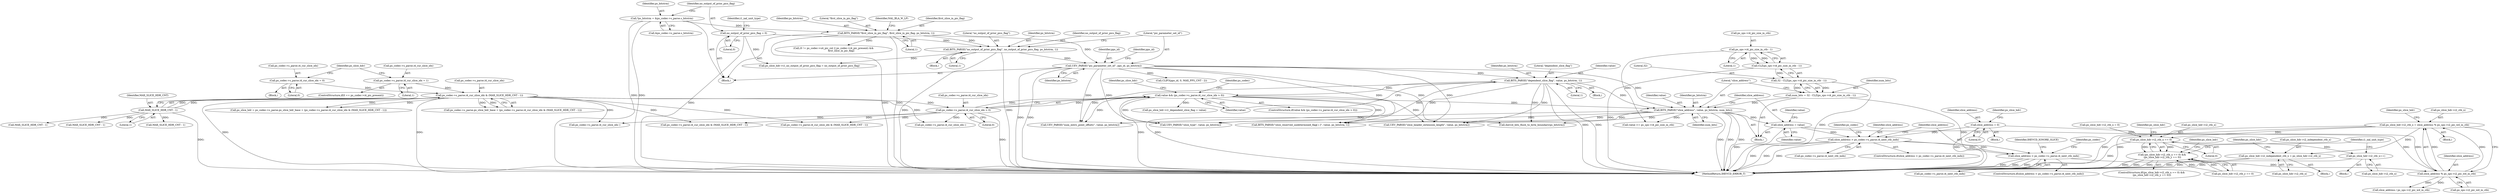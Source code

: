 digraph "0_Android_a1424724a00d62ac5efa0e27953eed66850d662f@pointer" {
"1002426" [label="(Call,ps_slice_hdr->i2_ctb_x = slice_address % ps_sps->i2_pic_wd_in_ctb)"];
"1002430" [label="(Call,slice_address % ps_sps->i2_pic_wd_in_ctb)"];
"1001741" [label="(Call,slice_address < ps_codec->s_parse.i4_next_ctb_indx)"];
"1001694" [label="(Call,slice_address > ps_codec->s_parse.i4_next_ctb_indx)"];
"1000533" [label="(Call,slice_address = value)"];
"1000528" [label="(Call,BITS_PARSE(\"slice_address\", value, ps_bitstrm, num_bits))"];
"1000428" [label="(Call,value && (ps_codec->s_parse.i4_cur_slice_idx > 0))"];
"1000422" [label="(Call,BITS_PARSE(\"dependent_slice_flag\", value, ps_bitstrm, 1))"];
"1000209" [label="(Call,UEV_PARSE(\"pic_parameter_set_id\", pps_id, ps_bitstrm))"];
"1000204" [label="(Call,BITS_PARSE(\"no_output_of_prior_pics_flag\", no_output_of_prior_pics_flag, ps_bitstrm, 1))"];
"1000159" [label="(Call,no_output_of_prior_pics_flag = 0)"];
"1000190" [label="(Call,BITS_PARSE(\"first_slice_in_pic_flag\", first_slice_in_pic_flag, ps_bitstrm, 1))"];
"1000147" [label="(Call,*ps_bitstrm = &ps_codec->s_parse.s_bitstrm)"];
"1000430" [label="(Call,ps_codec->s_parse.i4_cur_slice_idx > 0)"];
"1000405" [label="(Call,ps_codec->s_parse.i4_cur_slice_idx & (MAX_SLICE_HDR_CNT - 1))"];
"1000375" [label="(Call,ps_codec->s_parse.i4_cur_slice_idx = 0)"];
"1000390" [label="(Call,ps_codec->s_parse.i4_cur_slice_idx = 1)"];
"1000411" [label="(Call,MAX_SLICE_HDR_CNT - 1)"];
"1000518" [label="(Call,num_bits = 32 - CLZ(ps_sps->i4_pic_size_in_ctb - 1))"];
"1000520" [label="(Call,32 - CLZ(ps_sps->i4_pic_size_in_ctb - 1))"];
"1000522" [label="(Call,CLZ(ps_sps->i4_pic_size_in_ctb - 1))"];
"1000523" [label="(Call,ps_sps->i4_pic_size_in_ctb - 1)"];
"1000546" [label="(Call,slice_address = 0)"];
"1002450" [label="(Call,ps_slice_hdr->i2_independent_ctb_x = ps_slice_hdr->i2_ctb_x)"];
"1002554" [label="(Call,ps_slice_hdr->i2_ctb_x == 0)"];
"1002553" [label="(Call,(ps_slice_hdr->i2_ctb_x == 0) &&\n (ps_slice_hdr->i2_ctb_y == 0))"];
"1002565" [label="(Call,ps_slice_hdr->i2_ctb_x++)"];
"1000533" [label="(Call,slice_address = value)"];
"1001743" [label="(Call,ps_codec->s_parse.i4_next_ctb_indx)"];
"1000192" [label="(Identifier,first_slice_in_pic_flag)"];
"1002430" [label="(Call,slice_address % ps_sps->i2_pic_wd_in_ctb)"];
"1000194" [label="(Literal,1)"];
"1000412" [label="(Identifier,MAX_SLICE_HDR_CNT)"];
"1000546" [label="(Call,slice_address = 0)"];
"1000381" [label="(Literal,0)"];
"1001742" [label="(Identifier,slice_address)"];
"1000406" [label="(Call,ps_codec->s_parse.i4_cur_slice_idx)"];
"1000436" [label="(Literal,0)"];
"1002559" [label="(Call,ps_slice_hdr->i2_ctb_y == 0)"];
"1002437" [label="(Identifier,ps_slice_hdr)"];
"1000413" [label="(Literal,1)"];
"1000208" [label="(Literal,1)"];
"1000530" [label="(Identifier,value)"];
"1002431" [label="(Identifier,slice_address)"];
"1000462" [label="(Identifier,ps_slice_hdr)"];
"1000161" [label="(Literal,0)"];
"1001771" [label="(Call,ps_codec->s_parse.i4_cur_slice_idx--)"];
"1000148" [label="(Identifier,ps_bitstrm)"];
"1002507" [label="(Call,ps_codec->s_parse.i4_cur_slice_idx & (MAX_SLICE_HDR_CNT - 1))"];
"1000391" [label="(Call,ps_codec->s_parse.i4_cur_slice_idx)"];
"1000430" [label="(Call,ps_codec->s_parse.i4_cur_slice_idx > 0)"];
"1000424" [label="(Identifier,value)"];
"1000397" [label="(Call,ps_slice_hdr = ps_codec->s_parse.ps_slice_hdr_base + (ps_codec->s_parse.i4_cur_slice_idx & (MAX_SLICE_HDR_CNT - 1)))"];
"1002016" [label="(Call,ihevcd_bits_flush_to_byte_boundary(ps_bitstrm))"];
"1001693" [label="(ControlStructure,if(slice_address > ps_codec->s_parse.i4_next_ctb_indx))"];
"1001740" [label="(ControlStructure,if(slice_address < ps_codec->s_parse.i4_next_ctb_indx))"];
"1000212" [label="(Identifier,ps_bitstrm)"];
"1000516" [label="(Block,)"];
"1000190" [label="(Call,BITS_PARSE(\"first_slice_in_pic_flag\", first_slice_in_pic_flag, ps_bitstrm, 1))"];
"1000384" [label="(ControlStructure,if(0 == ps_codec->i4_pic_present))"];
"1000440" [label="(Call,ps_codec->s_parse.i4_cur_slice_idx & (MAX_SLICE_HDR_CNT - 1))"];
"1001696" [label="(Call,ps_codec->s_parse.i4_next_ctb_indx)"];
"1002606" [label="(MethodReturn,IHEVCD_ERROR_T)"];
"1000427" [label="(ControlStructure,if(value && (ps_codec->s_parse.i4_cur_slice_idx > 0)))"];
"1000522" [label="(Call,CLZ(ps_sps->i4_pic_size_in_ctb - 1))"];
"1002567" [label="(Identifier,ps_slice_hdr)"];
"1001990" [label="(Call,UEV_PARSE(\"slice_header_extension_length\", value, ps_bitstrm))"];
"1000518" [label="(Call,num_bits = 32 - CLZ(ps_sps->i4_pic_size_in_ctb - 1))"];
"1000519" [label="(Identifier,num_bits)"];
"1001755" [label="(Identifier,ps_codec)"];
"1000446" [label="(Call,MAX_SLICE_HDR_CNT - 1)"];
"1000547" [label="(Identifier,slice_address)"];
"1000520" [label="(Call,32 - CLZ(ps_sps->i4_pic_size_in_ctb - 1))"];
"1001750" [label="(Identifier,IHEVCD_IGNORE_SLICE)"];
"1000375" [label="(Call,ps_codec->s_parse.i4_cur_slice_idx = 0)"];
"1000390" [label="(Call,ps_codec->s_parse.i4_cur_slice_idx = 1)"];
"1000587" [label="(Call,BITS_PARSE(\"slice_reserved_undetermined_flag[ i ]\", value, ps_bitstrm, 1))"];
"1000206" [label="(Identifier,no_output_of_prior_pics_flag)"];
"1000396" [label="(Literal,1)"];
"1000552" [label="(Identifier,ps_slice_hdr)"];
"1000460" [label="(Call,ps_slice_hdr->i1_dependent_slice_flag = value)"];
"1000545" [label="(Block,)"];
"1002466" [label="(Call,ps_slice_hdr->i2_ctb_x = 0)"];
"1002454" [label="(Call,ps_slice_hdr->i2_ctb_x)"];
"1002425" [label="(Block,)"];
"1000215" [label="(Call,CLIP3(pps_id, 0, MAX_PPS_CNT - 2))"];
"1000501" [label="(Call,ps_slice_hdr->i1_no_output_of_prior_pics_flag = no_output_of_prior_pics_flag)"];
"1000210" [label="(Literal,\"pic_parameter_set_id\")"];
"1002565" [label="(Call,ps_slice_hdr->i2_ctb_x++)"];
"1002439" [label="(Call,slice_address / ps_sps->i2_pic_wd_in_ctb)"];
"1002450" [label="(Call,ps_slice_hdr->i2_independent_ctb_x = ps_slice_hdr->i2_ctb_x)"];
"1000431" [label="(Call,ps_codec->s_parse.i4_cur_slice_idx)"];
"1000548" [label="(Literal,0)"];
"1000425" [label="(Identifier,ps_bitstrm)"];
"1000426" [label="(Literal,1)"];
"1000205" [label="(Literal,\"no_output_of_prior_pics_flag\")"];
"1000193" [label="(Identifier,ps_bitstrm)"];
"1002553" [label="(Call,(ps_slice_hdr->i2_ctb_x == 0) &&\n (ps_slice_hdr->i2_ctb_y == 0))"];
"1001741" [label="(Call,slice_address < ps_codec->s_parse.i4_next_ctb_indx)"];
"1002426" [label="(Call,ps_slice_hdr->i2_ctb_x = slice_address % ps_sps->i2_pic_wd_in_ctb)"];
"1000532" [label="(Identifier,num_bits)"];
"1000537" [label="(Call,value >= ps_sps->i4_pic_size_in_ctb)"];
"1000147" [label="(Call,*ps_bitstrm = &ps_codec->s_parse.s_bitstrm)"];
"1002459" [label="(Identifier,ps_slice_hdr)"];
"1002449" [label="(Block,)"];
"1000529" [label="(Literal,\"slice_address\")"];
"1000149" [label="(Call,&ps_codec->s_parse.s_bitstrm)"];
"1000429" [label="(Identifier,value)"];
"1002558" [label="(Literal,0)"];
"1000191" [label="(Literal,\"first_slice_in_pic_flag\")"];
"1000428" [label="(Call,value && (ps_codec->s_parse.i4_cur_slice_idx > 0))"];
"1000421" [label="(Block,)"];
"1000405" [label="(Call,ps_codec->s_parse.i4_cur_slice_idx & (MAX_SLICE_HDR_CNT - 1))"];
"1002573" [label="(Identifier,i1_nal_unit_type)"];
"1000538" [label="(Identifier,value)"];
"1000159" [label="(Call,no_output_of_prior_pics_flag = 0)"];
"1000523" [label="(Call,ps_sps->i4_pic_size_in_ctb - 1)"];
"1001704" [label="(Identifier,ps_codec)"];
"1000376" [label="(Call,ps_codec->s_parse.i4_cur_slice_idx)"];
"1000535" [label="(Identifier,value)"];
"1001883" [label="(Call,UEV_PARSE(\"num_entry_point_offsets\", value, ps_bitstrm))"];
"1000439" [label="(Identifier,ps_codec)"];
"1002451" [label="(Call,ps_slice_hdr->i2_independent_ctb_x)"];
"1000132" [label="(Block,)"];
"1001808" [label="(Call,MAX_SLICE_HDR_CNT - 1)"];
"1000592" [label="(Call,UEV_PARSE(\"slice_type\", value, ps_bitstrm))"];
"1000198" [label="(Identifier,NAL_BLA_W_LP)"];
"1000209" [label="(Call,UEV_PARSE(\"pic_parameter_set_id\", pps_id, ps_bitstrm))"];
"1002566" [label="(Call,ps_slice_hdr->i2_ctb_x)"];
"1002513" [label="(Call,MAX_SLICE_HDR_CNT - 1)"];
"1000422" [label="(Call,BITS_PARSE(\"dependent_slice_flag\", value, ps_bitstrm, 1))"];
"1000527" [label="(Literal,1)"];
"1000211" [label="(Identifier,pps_id)"];
"1000398" [label="(Identifier,ps_slice_hdr)"];
"1002561" [label="(Identifier,ps_slice_hdr)"];
"1002554" [label="(Call,ps_slice_hdr->i2_ctb_x == 0)"];
"1002564" [label="(Block,)"];
"1000531" [label="(Identifier,ps_bitstrm)"];
"1000411" [label="(Call,MAX_SLICE_HDR_CNT - 1)"];
"1000214" [label="(Identifier,pps_id)"];
"1001712" [label="(Call,ps_codec->s_parse.i4_cur_slice_idx--)"];
"1001695" [label="(Identifier,slice_address)"];
"1002555" [label="(Call,ps_slice_hdr->i2_ctb_x)"];
"1002432" [label="(Call,ps_sps->i2_pic_wd_in_ctb)"];
"1002552" [label="(ControlStructure,if((ps_slice_hdr->i2_ctb_x == 0) &&\n (ps_slice_hdr->i2_ctb_y == 0)))"];
"1001694" [label="(Call,slice_address > ps_codec->s_parse.i4_next_ctb_indx)"];
"1000284" [label="(Call,(0 != ps_codec->u4_pic_cnt || ps_codec->i4_pic_present) &&\n                    first_slice_in_pic_flag)"];
"1000521" [label="(Literal,32)"];
"1000399" [label="(Call,ps_codec->s_parse.ps_slice_hdr_base + (ps_codec->s_parse.i4_cur_slice_idx & (MAX_SLICE_HDR_CNT - 1)))"];
"1002427" [label="(Call,ps_slice_hdr->i2_ctb_x)"];
"1000524" [label="(Call,ps_sps->i4_pic_size_in_ctb)"];
"1000164" [label="(Identifier,i1_nal_unit_type)"];
"1000534" [label="(Identifier,slice_address)"];
"1000423" [label="(Literal,\"dependent_slice_flag\")"];
"1000207" [label="(Identifier,ps_bitstrm)"];
"1000203" [label="(Block,)"];
"1000528" [label="(Call,BITS_PARSE(\"slice_address\", value, ps_bitstrm, num_bits))"];
"1000204" [label="(Call,BITS_PARSE(\"no_output_of_prior_pics_flag\", no_output_of_prior_pics_flag, ps_bitstrm, 1))"];
"1000160" [label="(Identifier,no_output_of_prior_pics_flag)"];
"1000374" [label="(Block,)"];
"1002426" -> "1002425"  [label="AST: "];
"1002426" -> "1002430"  [label="CFG: "];
"1002427" -> "1002426"  [label="AST: "];
"1002430" -> "1002426"  [label="AST: "];
"1002437" -> "1002426"  [label="CFG: "];
"1002426" -> "1002606"  [label="DDG: "];
"1002426" -> "1002606"  [label="DDG: "];
"1002430" -> "1002426"  [label="DDG: "];
"1002430" -> "1002426"  [label="DDG: "];
"1002426" -> "1002450"  [label="DDG: "];
"1002426" -> "1002554"  [label="DDG: "];
"1002430" -> "1002432"  [label="CFG: "];
"1002431" -> "1002430"  [label="AST: "];
"1002432" -> "1002430"  [label="AST: "];
"1001741" -> "1002430"  [label="DDG: "];
"1000533" -> "1002430"  [label="DDG: "];
"1000546" -> "1002430"  [label="DDG: "];
"1002430" -> "1002439"  [label="DDG: "];
"1002430" -> "1002439"  [label="DDG: "];
"1001741" -> "1001740"  [label="AST: "];
"1001741" -> "1001743"  [label="CFG: "];
"1001742" -> "1001741"  [label="AST: "];
"1001743" -> "1001741"  [label="AST: "];
"1001750" -> "1001741"  [label="CFG: "];
"1001755" -> "1001741"  [label="CFG: "];
"1001741" -> "1002606"  [label="DDG: "];
"1001741" -> "1002606"  [label="DDG: "];
"1001741" -> "1002606"  [label="DDG: "];
"1001694" -> "1001741"  [label="DDG: "];
"1001694" -> "1001741"  [label="DDG: "];
"1001694" -> "1001693"  [label="AST: "];
"1001694" -> "1001696"  [label="CFG: "];
"1001695" -> "1001694"  [label="AST: "];
"1001696" -> "1001694"  [label="AST: "];
"1001704" -> "1001694"  [label="CFG: "];
"1001742" -> "1001694"  [label="CFG: "];
"1001694" -> "1002606"  [label="DDG: "];
"1001694" -> "1002606"  [label="DDG: "];
"1001694" -> "1002606"  [label="DDG: "];
"1000533" -> "1001694"  [label="DDG: "];
"1000546" -> "1001694"  [label="DDG: "];
"1000533" -> "1000516"  [label="AST: "];
"1000533" -> "1000535"  [label="CFG: "];
"1000534" -> "1000533"  [label="AST: "];
"1000535" -> "1000533"  [label="AST: "];
"1000538" -> "1000533"  [label="CFG: "];
"1000533" -> "1002606"  [label="DDG: "];
"1000528" -> "1000533"  [label="DDG: "];
"1000528" -> "1000516"  [label="AST: "];
"1000528" -> "1000532"  [label="CFG: "];
"1000529" -> "1000528"  [label="AST: "];
"1000530" -> "1000528"  [label="AST: "];
"1000531" -> "1000528"  [label="AST: "];
"1000532" -> "1000528"  [label="AST: "];
"1000534" -> "1000528"  [label="CFG: "];
"1000528" -> "1002606"  [label="DDG: "];
"1000528" -> "1002606"  [label="DDG: "];
"1000528" -> "1002606"  [label="DDG: "];
"1000428" -> "1000528"  [label="DDG: "];
"1000422" -> "1000528"  [label="DDG: "];
"1000209" -> "1000528"  [label="DDG: "];
"1000518" -> "1000528"  [label="DDG: "];
"1000528" -> "1000537"  [label="DDG: "];
"1000528" -> "1000587"  [label="DDG: "];
"1000528" -> "1000592"  [label="DDG: "];
"1000528" -> "1001883"  [label="DDG: "];
"1000528" -> "1001990"  [label="DDG: "];
"1000528" -> "1002016"  [label="DDG: "];
"1000428" -> "1000427"  [label="AST: "];
"1000428" -> "1000429"  [label="CFG: "];
"1000428" -> "1000430"  [label="CFG: "];
"1000429" -> "1000428"  [label="AST: "];
"1000430" -> "1000428"  [label="AST: "];
"1000439" -> "1000428"  [label="CFG: "];
"1000462" -> "1000428"  [label="CFG: "];
"1000428" -> "1002606"  [label="DDG: "];
"1000428" -> "1002606"  [label="DDG: "];
"1000422" -> "1000428"  [label="DDG: "];
"1000430" -> "1000428"  [label="DDG: "];
"1000430" -> "1000428"  [label="DDG: "];
"1000428" -> "1000460"  [label="DDG: "];
"1000428" -> "1000587"  [label="DDG: "];
"1000428" -> "1000592"  [label="DDG: "];
"1000428" -> "1001883"  [label="DDG: "];
"1000428" -> "1001990"  [label="DDG: "];
"1000422" -> "1000421"  [label="AST: "];
"1000422" -> "1000426"  [label="CFG: "];
"1000423" -> "1000422"  [label="AST: "];
"1000424" -> "1000422"  [label="AST: "];
"1000425" -> "1000422"  [label="AST: "];
"1000426" -> "1000422"  [label="AST: "];
"1000429" -> "1000422"  [label="CFG: "];
"1000422" -> "1002606"  [label="DDG: "];
"1000422" -> "1002606"  [label="DDG: "];
"1000209" -> "1000422"  [label="DDG: "];
"1000422" -> "1000587"  [label="DDG: "];
"1000422" -> "1000592"  [label="DDG: "];
"1000422" -> "1001883"  [label="DDG: "];
"1000422" -> "1001990"  [label="DDG: "];
"1000422" -> "1002016"  [label="DDG: "];
"1000209" -> "1000132"  [label="AST: "];
"1000209" -> "1000212"  [label="CFG: "];
"1000210" -> "1000209"  [label="AST: "];
"1000211" -> "1000209"  [label="AST: "];
"1000212" -> "1000209"  [label="AST: "];
"1000214" -> "1000209"  [label="CFG: "];
"1000209" -> "1002606"  [label="DDG: "];
"1000209" -> "1002606"  [label="DDG: "];
"1000204" -> "1000209"  [label="DDG: "];
"1000190" -> "1000209"  [label="DDG: "];
"1000209" -> "1000215"  [label="DDG: "];
"1000209" -> "1000587"  [label="DDG: "];
"1000209" -> "1000592"  [label="DDG: "];
"1000209" -> "1001883"  [label="DDG: "];
"1000209" -> "1001990"  [label="DDG: "];
"1000209" -> "1002016"  [label="DDG: "];
"1000204" -> "1000203"  [label="AST: "];
"1000204" -> "1000208"  [label="CFG: "];
"1000205" -> "1000204"  [label="AST: "];
"1000206" -> "1000204"  [label="AST: "];
"1000207" -> "1000204"  [label="AST: "];
"1000208" -> "1000204"  [label="AST: "];
"1000210" -> "1000204"  [label="CFG: "];
"1000204" -> "1002606"  [label="DDG: "];
"1000204" -> "1002606"  [label="DDG: "];
"1000159" -> "1000204"  [label="DDG: "];
"1000190" -> "1000204"  [label="DDG: "];
"1000204" -> "1000501"  [label="DDG: "];
"1000159" -> "1000132"  [label="AST: "];
"1000159" -> "1000161"  [label="CFG: "];
"1000160" -> "1000159"  [label="AST: "];
"1000161" -> "1000159"  [label="AST: "];
"1000164" -> "1000159"  [label="CFG: "];
"1000159" -> "1002606"  [label="DDG: "];
"1000159" -> "1000501"  [label="DDG: "];
"1000190" -> "1000132"  [label="AST: "];
"1000190" -> "1000194"  [label="CFG: "];
"1000191" -> "1000190"  [label="AST: "];
"1000192" -> "1000190"  [label="AST: "];
"1000193" -> "1000190"  [label="AST: "];
"1000194" -> "1000190"  [label="AST: "];
"1000198" -> "1000190"  [label="CFG: "];
"1000190" -> "1002606"  [label="DDG: "];
"1000190" -> "1002606"  [label="DDG: "];
"1000147" -> "1000190"  [label="DDG: "];
"1000190" -> "1000284"  [label="DDG: "];
"1000147" -> "1000132"  [label="AST: "];
"1000147" -> "1000149"  [label="CFG: "];
"1000148" -> "1000147"  [label="AST: "];
"1000149" -> "1000147"  [label="AST: "];
"1000160" -> "1000147"  [label="CFG: "];
"1000147" -> "1002606"  [label="DDG: "];
"1000147" -> "1002606"  [label="DDG: "];
"1000430" -> "1000436"  [label="CFG: "];
"1000431" -> "1000430"  [label="AST: "];
"1000436" -> "1000430"  [label="AST: "];
"1000430" -> "1002606"  [label="DDG: "];
"1000405" -> "1000430"  [label="DDG: "];
"1000430" -> "1000440"  [label="DDG: "];
"1000430" -> "1001712"  [label="DDG: "];
"1000430" -> "1001771"  [label="DDG: "];
"1000430" -> "1002507"  [label="DDG: "];
"1000405" -> "1000399"  [label="AST: "];
"1000405" -> "1000411"  [label="CFG: "];
"1000406" -> "1000405"  [label="AST: "];
"1000411" -> "1000405"  [label="AST: "];
"1000399" -> "1000405"  [label="CFG: "];
"1000405" -> "1002606"  [label="DDG: "];
"1000405" -> "1002606"  [label="DDG: "];
"1000405" -> "1000397"  [label="DDG: "];
"1000405" -> "1000397"  [label="DDG: "];
"1000405" -> "1000399"  [label="DDG: "];
"1000405" -> "1000399"  [label="DDG: "];
"1000375" -> "1000405"  [label="DDG: "];
"1000390" -> "1000405"  [label="DDG: "];
"1000411" -> "1000405"  [label="DDG: "];
"1000411" -> "1000405"  [label="DDG: "];
"1000405" -> "1000440"  [label="DDG: "];
"1000405" -> "1001712"  [label="DDG: "];
"1000405" -> "1001771"  [label="DDG: "];
"1000405" -> "1002507"  [label="DDG: "];
"1000375" -> "1000374"  [label="AST: "];
"1000375" -> "1000381"  [label="CFG: "];
"1000376" -> "1000375"  [label="AST: "];
"1000381" -> "1000375"  [label="AST: "];
"1000398" -> "1000375"  [label="CFG: "];
"1000390" -> "1000384"  [label="AST: "];
"1000390" -> "1000396"  [label="CFG: "];
"1000391" -> "1000390"  [label="AST: "];
"1000396" -> "1000390"  [label="AST: "];
"1000398" -> "1000390"  [label="CFG: "];
"1000411" -> "1000413"  [label="CFG: "];
"1000412" -> "1000411"  [label="AST: "];
"1000413" -> "1000411"  [label="AST: "];
"1000411" -> "1002606"  [label="DDG: "];
"1000411" -> "1000446"  [label="DDG: "];
"1000411" -> "1001808"  [label="DDG: "];
"1000411" -> "1002513"  [label="DDG: "];
"1000518" -> "1000516"  [label="AST: "];
"1000518" -> "1000520"  [label="CFG: "];
"1000519" -> "1000518"  [label="AST: "];
"1000520" -> "1000518"  [label="AST: "];
"1000529" -> "1000518"  [label="CFG: "];
"1000518" -> "1002606"  [label="DDG: "];
"1000520" -> "1000518"  [label="DDG: "];
"1000520" -> "1000518"  [label="DDG: "];
"1000520" -> "1000522"  [label="CFG: "];
"1000521" -> "1000520"  [label="AST: "];
"1000522" -> "1000520"  [label="AST: "];
"1000520" -> "1002606"  [label="DDG: "];
"1000522" -> "1000520"  [label="DDG: "];
"1000522" -> "1000523"  [label="CFG: "];
"1000523" -> "1000522"  [label="AST: "];
"1000522" -> "1002606"  [label="DDG: "];
"1000523" -> "1000522"  [label="DDG: "];
"1000523" -> "1000522"  [label="DDG: "];
"1000523" -> "1000527"  [label="CFG: "];
"1000524" -> "1000523"  [label="AST: "];
"1000527" -> "1000523"  [label="AST: "];
"1000523" -> "1000537"  [label="DDG: "];
"1000546" -> "1000545"  [label="AST: "];
"1000546" -> "1000548"  [label="CFG: "];
"1000547" -> "1000546"  [label="AST: "];
"1000548" -> "1000546"  [label="AST: "];
"1000552" -> "1000546"  [label="CFG: "];
"1000546" -> "1002606"  [label="DDG: "];
"1002450" -> "1002449"  [label="AST: "];
"1002450" -> "1002454"  [label="CFG: "];
"1002451" -> "1002450"  [label="AST: "];
"1002454" -> "1002450"  [label="AST: "];
"1002459" -> "1002450"  [label="CFG: "];
"1002450" -> "1002606"  [label="DDG: "];
"1002450" -> "1002606"  [label="DDG: "];
"1002554" -> "1002553"  [label="AST: "];
"1002554" -> "1002558"  [label="CFG: "];
"1002555" -> "1002554"  [label="AST: "];
"1002558" -> "1002554"  [label="AST: "];
"1002561" -> "1002554"  [label="CFG: "];
"1002553" -> "1002554"  [label="CFG: "];
"1002554" -> "1002606"  [label="DDG: "];
"1002554" -> "1002553"  [label="DDG: "];
"1002554" -> "1002553"  [label="DDG: "];
"1002466" -> "1002554"  [label="DDG: "];
"1002554" -> "1002565"  [label="DDG: "];
"1002553" -> "1002552"  [label="AST: "];
"1002553" -> "1002559"  [label="CFG: "];
"1002559" -> "1002553"  [label="AST: "];
"1002567" -> "1002553"  [label="CFG: "];
"1002573" -> "1002553"  [label="CFG: "];
"1002553" -> "1002606"  [label="DDG: "];
"1002553" -> "1002606"  [label="DDG: "];
"1002553" -> "1002606"  [label="DDG: "];
"1002559" -> "1002553"  [label="DDG: "];
"1002559" -> "1002553"  [label="DDG: "];
"1002565" -> "1002564"  [label="AST: "];
"1002565" -> "1002566"  [label="CFG: "];
"1002566" -> "1002565"  [label="AST: "];
"1002573" -> "1002565"  [label="CFG: "];
"1002565" -> "1002606"  [label="DDG: "];
}
